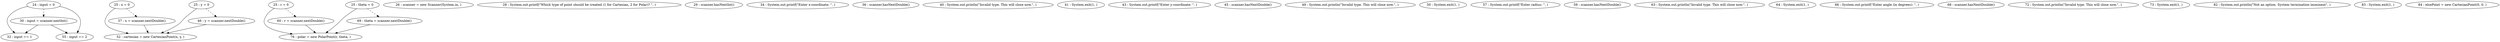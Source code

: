 digraph G {
"24 : input = 0"
"24 : input = 0" -> "32 : input == 1"
"24 : input = 0" -> "55 : input == 2"
"24 : input = 0" -> "30 : input = scanner.nextInt()" [style=dashed]
"25 : x = 0"
"25 : x = 0" -> "52 : cartesian = new CartesianPoint(x, y, )"
"25 : x = 0" -> "37 : x = scanner.nextDouble()" [style=dashed]
"25 : y = 0"
"25 : y = 0" -> "52 : cartesian = new CartesianPoint(x, y, )"
"25 : y = 0" -> "46 : y = scanner.nextDouble()" [style=dashed]
"25 : r = 0"
"25 : r = 0" -> "76 : polar = new PolarPoint(r, theta, )"
"25 : r = 0" -> "60 : r = scanner.nextDouble()" [style=dashed]
"25 : theta = 0"
"25 : theta = 0" -> "76 : polar = new PolarPoint(r, theta, )"
"25 : theta = 0" -> "69 : theta = scanner.nextDouble()" [style=dashed]
"26 : scanner = new Scanner(System.in, )"
"28 : System.out.printf(\"Which type of point should be created (1 for Cartesian, 2 for Polar)? \", )"
"29 : scanner.hasNextInt()"
"30 : input = scanner.nextInt()"
"30 : input = scanner.nextInt()" -> "32 : input == 1"
"30 : input = scanner.nextInt()" -> "55 : input == 2"
"32 : input == 1"
"34 : System.out.printf(\"Enter x-coordinate: \", )"
"36 : scanner.hasNextDouble()"
"37 : x = scanner.nextDouble()"
"37 : x = scanner.nextDouble()" -> "52 : cartesian = new CartesianPoint(x, y, )"
"40 : System.out.println(\"Invalid type. This will close now.\", )"
"41 : System.exit(1, )"
"43 : System.out.printf(\"Enter y-coordinate: \", )"
"45 : scanner.hasNextDouble()"
"46 : y = scanner.nextDouble()"
"46 : y = scanner.nextDouble()" -> "52 : cartesian = new CartesianPoint(x, y, )"
"49 : System.out.println(\"Invalid type. This will close now.\", )"
"50 : System.exit(1, )"
"52 : cartesian = new CartesianPoint(x, y, )"
"55 : input == 2"
"57 : System.out.printf(\"Enter radius: \", )"
"59 : scanner.hasNextDouble()"
"60 : r = scanner.nextDouble()"
"60 : r = scanner.nextDouble()" -> "76 : polar = new PolarPoint(r, theta, )"
"63 : System.out.println(\"Invalid type. This will close now.\", )"
"64 : System.exit(1, )"
"66 : System.out.printf(\"Enter angle (in degrees): \", )"
"68 : scanner.hasNextDouble()"
"69 : theta = scanner.nextDouble()"
"69 : theta = scanner.nextDouble()" -> "76 : polar = new PolarPoint(r, theta, )"
"72 : System.out.println(\"Invalid type. This will close now.\", )"
"73 : System.exit(1, )"
"76 : polar = new PolarPoint(r, theta, )"
"82 : System.out.println(\"Not an option. System termination imminent\", )"
"83 : System.exit(1, )"
"84 : elsePoint = new CartesianPoint(0, 0, )"
}